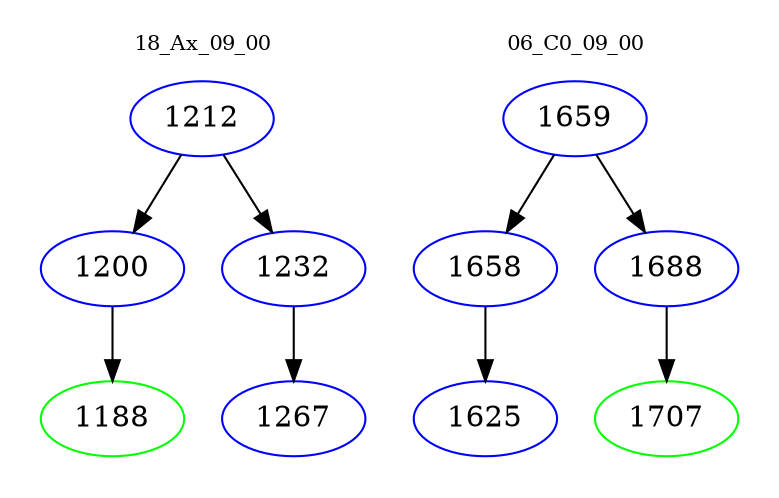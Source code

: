 digraph{
subgraph cluster_0 {
color = white
label = "18_Ax_09_00";
fontsize=10;
T0_1212 [label="1212", color="blue"]
T0_1212 -> T0_1200 [color="black"]
T0_1200 [label="1200", color="blue"]
T0_1200 -> T0_1188 [color="black"]
T0_1188 [label="1188", color="green"]
T0_1212 -> T0_1232 [color="black"]
T0_1232 [label="1232", color="blue"]
T0_1232 -> T0_1267 [color="black"]
T0_1267 [label="1267", color="blue"]
}
subgraph cluster_1 {
color = white
label = "06_C0_09_00";
fontsize=10;
T1_1659 [label="1659", color="blue"]
T1_1659 -> T1_1658 [color="black"]
T1_1658 [label="1658", color="blue"]
T1_1658 -> T1_1625 [color="black"]
T1_1625 [label="1625", color="blue"]
T1_1659 -> T1_1688 [color="black"]
T1_1688 [label="1688", color="blue"]
T1_1688 -> T1_1707 [color="black"]
T1_1707 [label="1707", color="green"]
}
}
